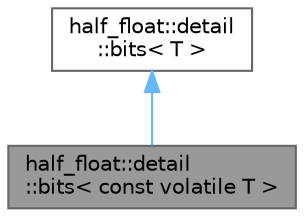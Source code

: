 digraph "half_float::detail::bits&lt; const volatile T &gt;"
{
 // LATEX_PDF_SIZE
  bgcolor="transparent";
  edge [fontname=Helvetica,fontsize=10,labelfontname=Helvetica,labelfontsize=10];
  node [fontname=Helvetica,fontsize=10,shape=box,height=0.2,width=0.4];
  Node1 [id="Node000001",label="half_float::detail\l::bits\< const volatile T \>",height=0.2,width=0.4,color="gray40", fillcolor="grey60", style="filled", fontcolor="black",tooltip=" "];
  Node2 -> Node1 [id="edge2_Node000001_Node000002",dir="back",color="steelblue1",style="solid",tooltip=" "];
  Node2 [id="Node000002",label="half_float::detail\l::bits\< T \>",height=0.2,width=0.4,color="gray40", fillcolor="white", style="filled",URL="$structhalf__float_1_1detail_1_1bits.html",tooltip="Type traits for floating-point bits."];
}
